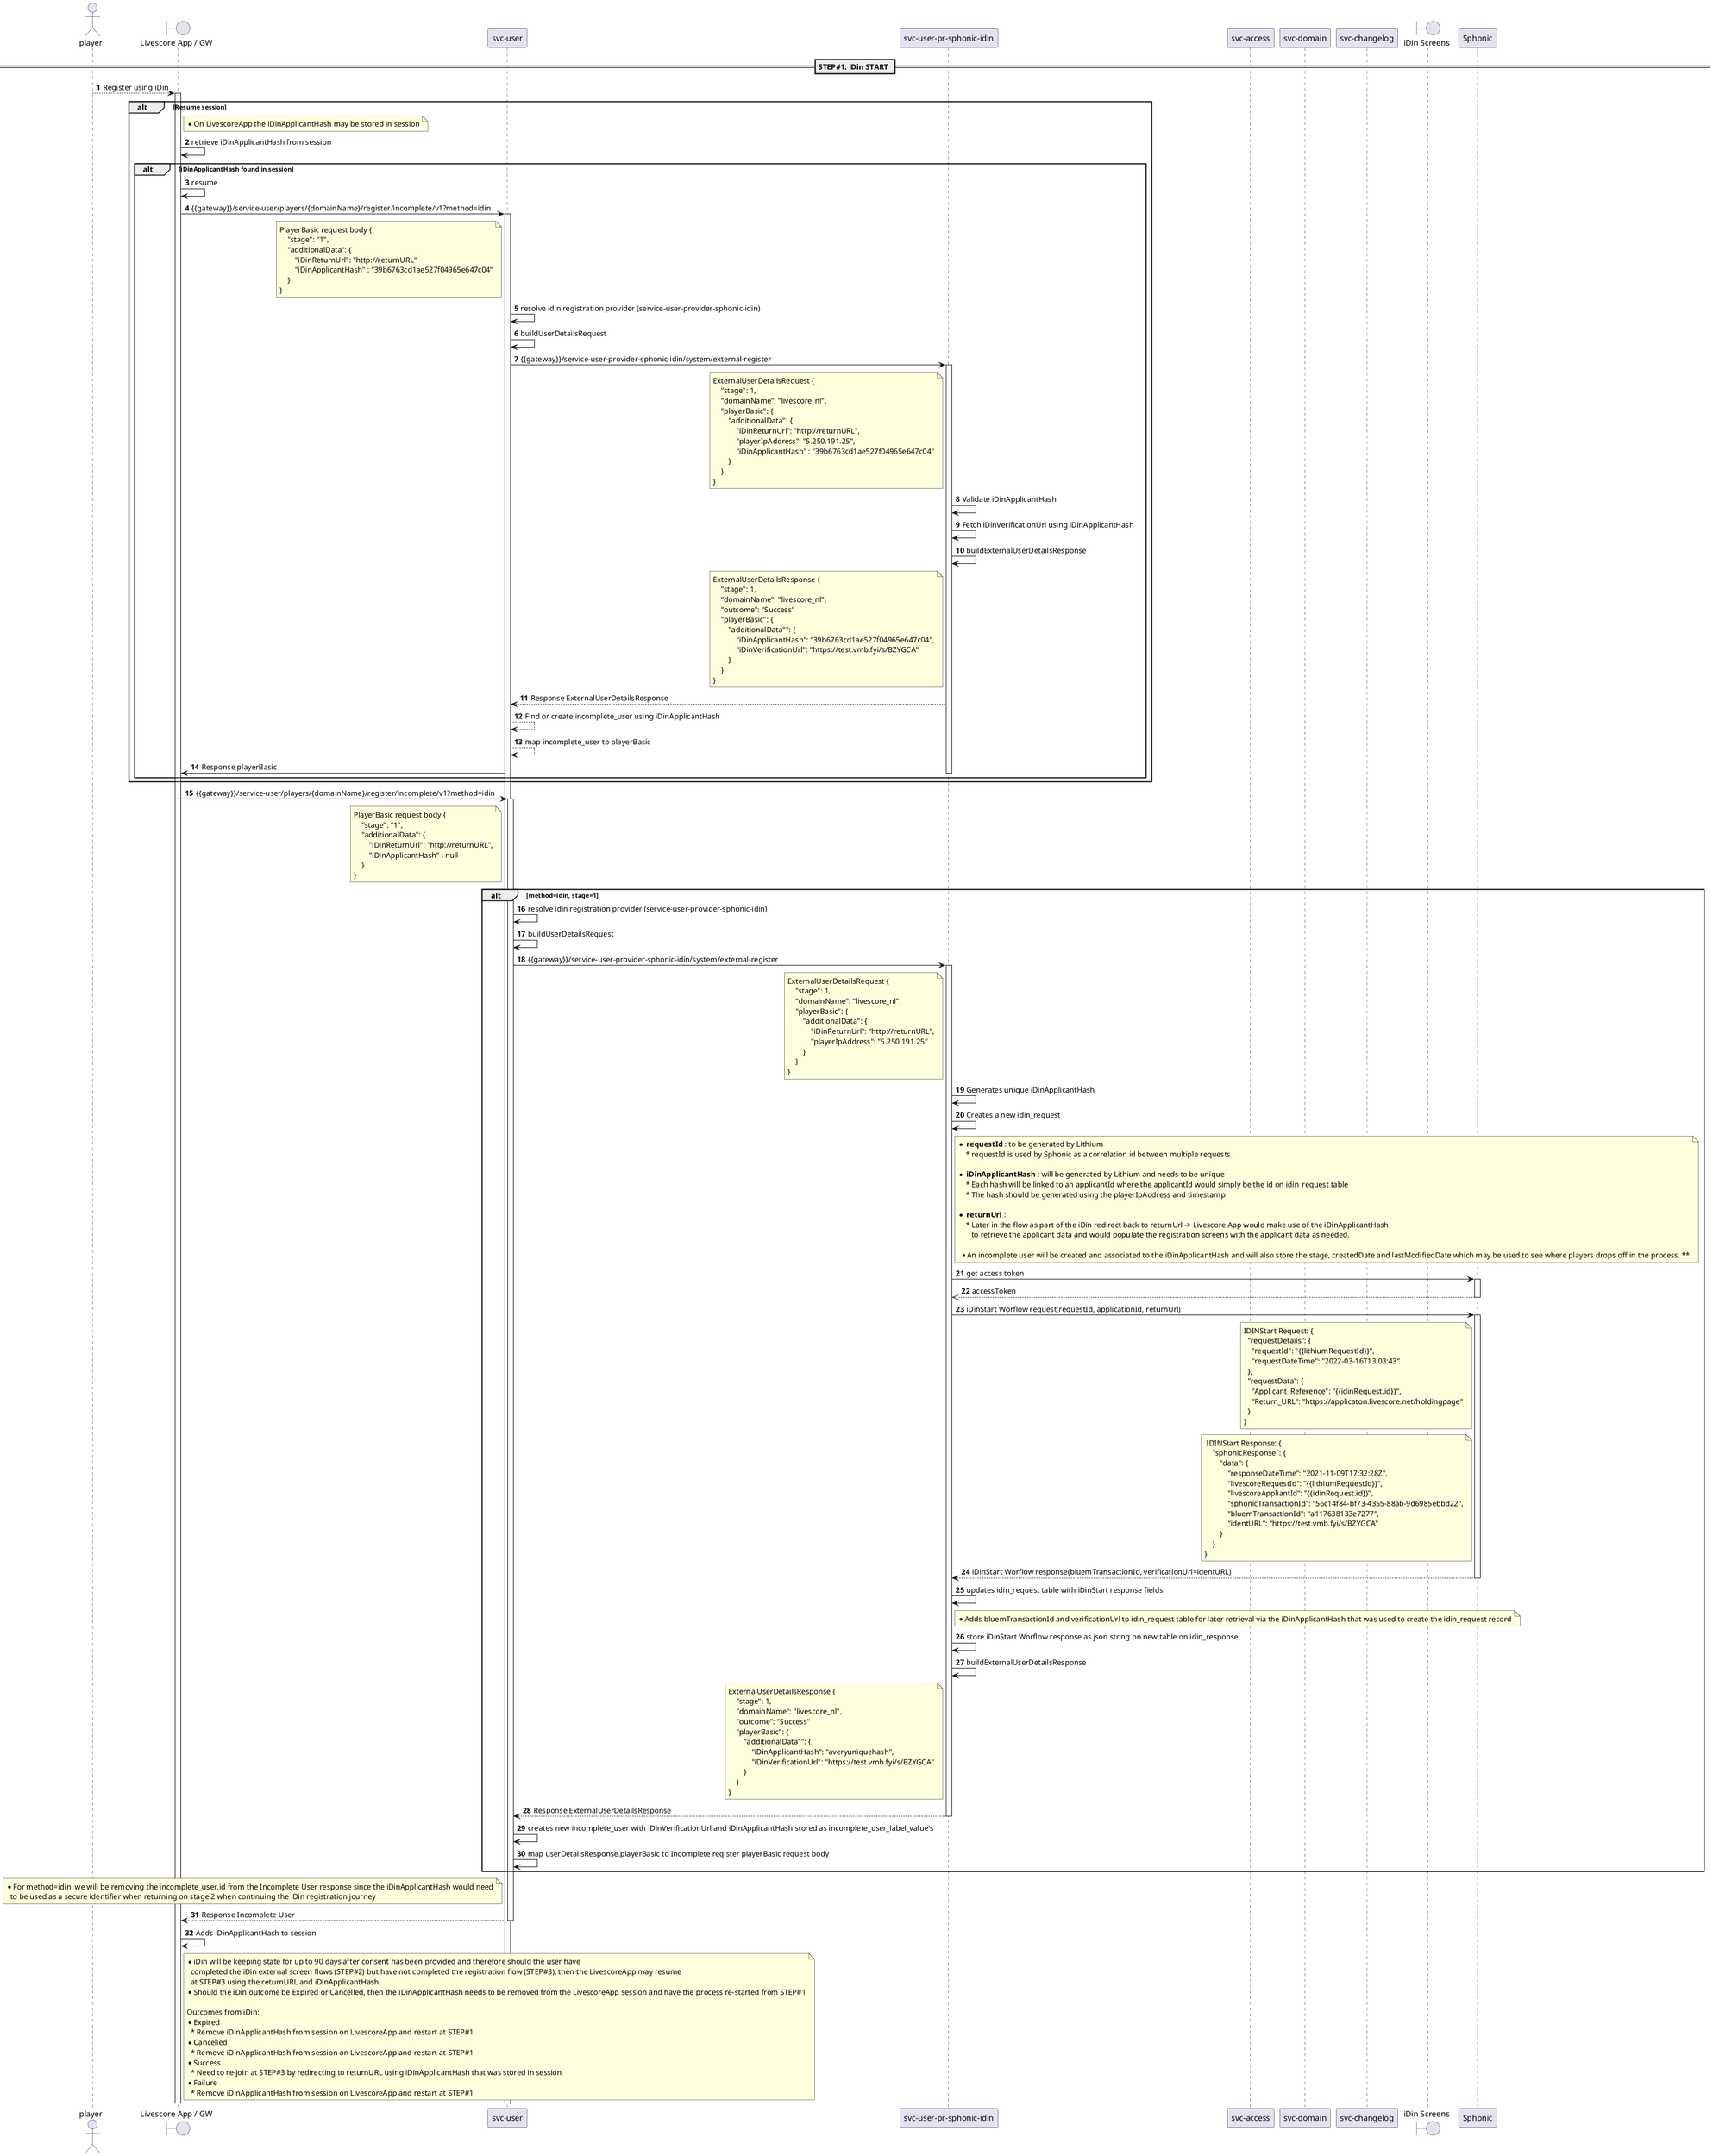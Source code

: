 .iDin Integration via Sphonic Overview
[plantuml]
----
@startuml
'https://plantuml.com/sequence-diagram

actor player
boundary "Livescore App / GW" as lsa
participant "svc-user" as su
participant "svc-user-pr-sphonic-idin" as supsi
participant "svc-access" as sa
participant "svc-domain" as svcdomain
participant "svc-changelog" as svcchangelog
boundary "iDin Screens" as idin
participant Sphonic as sphonic

autonumber

== STEP#1: iDin START ==

player-->lsa: Register using iDin
activate lsa
    alt Resume session
        note right of lsa
            * On LivescoreApp the iDinApplicantHash may be stored in session
        end note
        lsa->lsa: retrieve iDinApplicantHash from session
        alt iDinApplicantHash found in session
            lsa->lsa: resume
                lsa->su: {{gateway}}/service-user/players/{domainName}/register/incomplete/v1?method=idin
                note left of su
                    PlayerBasic request body {
                        "stage": "1",
                        "additionalData": {
                            "iDinReturnUrl": "http://returnURL"
                            "iDinApplicantHash" : "39b6763cd1ae527f04965e647c04"
                        }
                    }
                end note

                activate su
                    su->su: resolve idin registration provider (service-user-provider-sphonic-idin)
                    su->su: buildUserDetailsRequest
                    su->supsi: {{gateway}}/service-user-provider-sphonic-idin/system/external-register
                    note left of supsi
                        ExternalUserDetailsRequest {
                            "stage": 1,
                            "domainName": "livescore_nl",
                            "playerBasic": {
                                "additionalData": {
                                    "iDinReturnUrl": "http://returnURL",
                                    "playerIpAddress": "5.250.191.25",
                                    "iDinApplicantHash" : "39b6763cd1ae527f04965e647c04"
                                }
                            }
                        }
                    end note
                    activate supsi
                        supsi->supsi: Validate iDinApplicantHash
                        supsi->supsi: Fetch iDinVerificationUrl using iDinApplicantHash
                        supsi->supsi: buildExternalUserDetailsResponse
                        note left of supsi
                            ExternalUserDetailsResponse {
                                "stage": 1,
                                "domainName": "livescore_nl",
                                "outcome": "Success"
                                "playerBasic": {
                                    "additionalData"": {
                                        "iDinApplicantHash": "39b6763cd1ae527f04965e647c04",
                                        "iDinVerificationUrl": "https://test.vmb.fyi/s/BZYGCA"
                                    }
                                }
                            }
                        end note
                        supsi-->su: Response ExternalUserDetailsResponse
                        su -->su : Find or create incomplete_user using iDinApplicantHash
                        su --> su : map incomplete_user to playerBasic
                        su -> lsa : Response playerBasic
                    deactivate supsi
        end
    end
    lsa->su: {{gateway}}/service-user/players/{domainName}/register/incomplete/v1?method=idin
    note left of su
        PlayerBasic request body {
            "stage": "1",
            "additionalData": {
                "iDinReturnUrl": "http://returnURL",
                "iDinApplicantHash" : null
            }
        }
    end note
    alt method=idin, stage=1
        activate su
            su->su: resolve idin registration provider (service-user-provider-sphonic-idin)
            su->su: buildUserDetailsRequest
            su->supsi: {{gateway}}/service-user-provider-sphonic-idin/system/external-register
            note left of supsi
                ExternalUserDetailsRequest {
                    "stage": 1,
                    "domainName": "livescore_nl",
                    "playerBasic": {
                        "additionalData": {
                            "iDinReturnUrl": "http://returnURL",
                            "playerIpAddress": "5.250.191.25"
                        }
                    }
                }
            end note
            activate supsi
                supsi->supsi: Generates unique iDinApplicantHash
                supsi->supsi: Creates a new idin_request
                note right of supsi
                    * ** requestId **: to be generated by Lithium
                        * requestId is used by Sphonic as a correlation id between multiple requests

                    * ** iDinApplicantHash **: will be generated by Lithium and needs to be unique
                        * Each hash will be linked to an applicantId where the applicantId would simply be the id on idin_request table
                        * The hash should be generated using the playerIpAddress and timestamp

                    * ** returnUrl **:
                        * Later in the flow as part of the iDin redirect back to returnUrl -> Livescore App would make use of the iDinApplicantHash
                           to retrieve the applicant data and would populate the registration screens with the applicant data as needed.

                    ** An incomplete user will be created and associated to the iDinApplicantHash and will also store the stage, createdDate and lastModifiedDate which may be used to see where players drops off in the process. **
                end note
                supsi -> sphonic: get access token
                activate sphonic
                    sphonic -->> supsi: accessToken
                deactivate sphonic
                supsi->sphonic: iDinStart Worflow request(requestId, applicationId, returnUrl)
                note left of sphonic
                    IDINStart Request: {
                      "requestDetails": {
                        "requestId": "{{lithiumRequestId}}",
                        "requestDateTime": "2022-03-16T13:03:43"
                      },
                      "requestData": {
                        "Applicant_Reference": "{{idinRequest.id}}",
                        "Return_URL": "https://applicaton.livescore.net/holdingpage"
                      }
                    }
                end note
                activate sphonic
                    note left of sphonic
                        IDINStart Response: {
                           "sphonicResponse": {
                               "data": {
                                   "responseDateTime": "2021-11-09T17:32:28Z",
                                   "livescoreRequestId": "{{lithiumRequestId}}",
                                   "livescoreAppliantId": "{{idinRequest.id}}",
                                   "sphonicTransactionId": "56c14f84-bf73-4355-88ab-9d6985ebbd22",
                                   "bluemTransactionId": "a117638133e7277",
                                   "identURL": "https://test.vmb.fyi/s/BZYGCA"
                               }
                           }
                       }
                    end note
                    sphonic-->supsi: iDinStart Worflow response(bluemTransactionId, verificationUrl=identURL)
                deactivate sphonic
                supsi->supsi: updates idin_request table with iDinStart response fields
                note right of supsi
                    * Adds bluemTransactionId and verificationUrl to idin_request table for later retrieval via the iDinApplicantHash that was used to create the idin_request record
                end note
                supsi->supsi: store iDinStart Worflow response as json string on new table on idin_response
                supsi->supsi: buildExternalUserDetailsResponse
                note left of supsi
                    ExternalUserDetailsResponse {
                        "stage": 1,
                        "domainName": "livescore_nl",
                        "outcome": "Success"
                        "playerBasic": {
                            "additionalData"": {
                                "iDinApplicantHash": "averyuniquehash",
                                "iDinVerificationUrl": "https://test.vmb.fyi/s/BZYGCA"
                            }
                        }
                    }
                end note
                supsi-->su: Response ExternalUserDetailsResponse
            deactivate supsi
            su->su: creates new incomplete_user with iDinVerificationUrl and iDinApplicantHash stored as incomplete_user_label_value's
            su->su: map userDetailsResponse.playerBasic to Incomplete register playerBasic request body
        end
        note left of su
            * For method=idin, we will be removing the incomplete_user.id from the Incomplete User response since the iDinApplicantHash would need
              to be used as a secure identifier when returning on stage 2 when continuing the iDin registration journey
        end note
        su-->lsa: Response Incomplete User
    deactivate su
    lsa->lsa: Adds iDinApplicantHash to session
    note right of lsa
        * iDin will be keeping state for up to 90 days after consent has been provided and therefore should the user have
          completed the iDin external screen flows (STEP#2) but have not completed the registration flow (STEP#3), then the LivescoreApp may resume
          at STEP#3 using the returnURL and iDinApplicantHash.
        * Should the iDin outcome be Expired or Cancelled, then the iDinApplicantHash needs to be removed from the LivescoreApp session and have the process re-started from STEP#1

        Outcomes from iDin:
        * Expired
          * Remove iDinApplicantHash from session on LivescoreApp and restart at STEP#1
        * Cancelled
          * Remove iDinApplicantHash from session on LivescoreApp and restart at STEP#1
        * Success
          * Need to re-join at STEP#3 by redirecting to returnURL using iDinApplicantHash that was stored in session
        * Failure
          * Remove iDinApplicantHash from session on LivescoreApp and restart at STEP#1
    end note
@enduml
----
